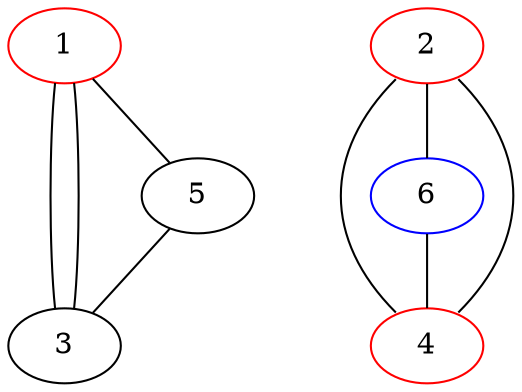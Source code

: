 graph {

  subgraph A {
    1 -- 3;
    1 -- 3;
    1 -- 5;
    5 -- 3;

  }


  subgraph B {
    2 -- 4 [headport="ne", tailport="se"];
    2 -- 4 [headport="nw", tailport="sw"];
    2 -- 6 [weight=4];
    6 -- 4 [weight=4];

  }


  {
    rank="min";
    1;
    2;

  }


  {
    rank="same";
    5;
    6;

  }

  1 [color="red"];
  2 [color="red"];
  4 [color="red"];
  4 [color="red"];
  6 [color="blue"];

}

